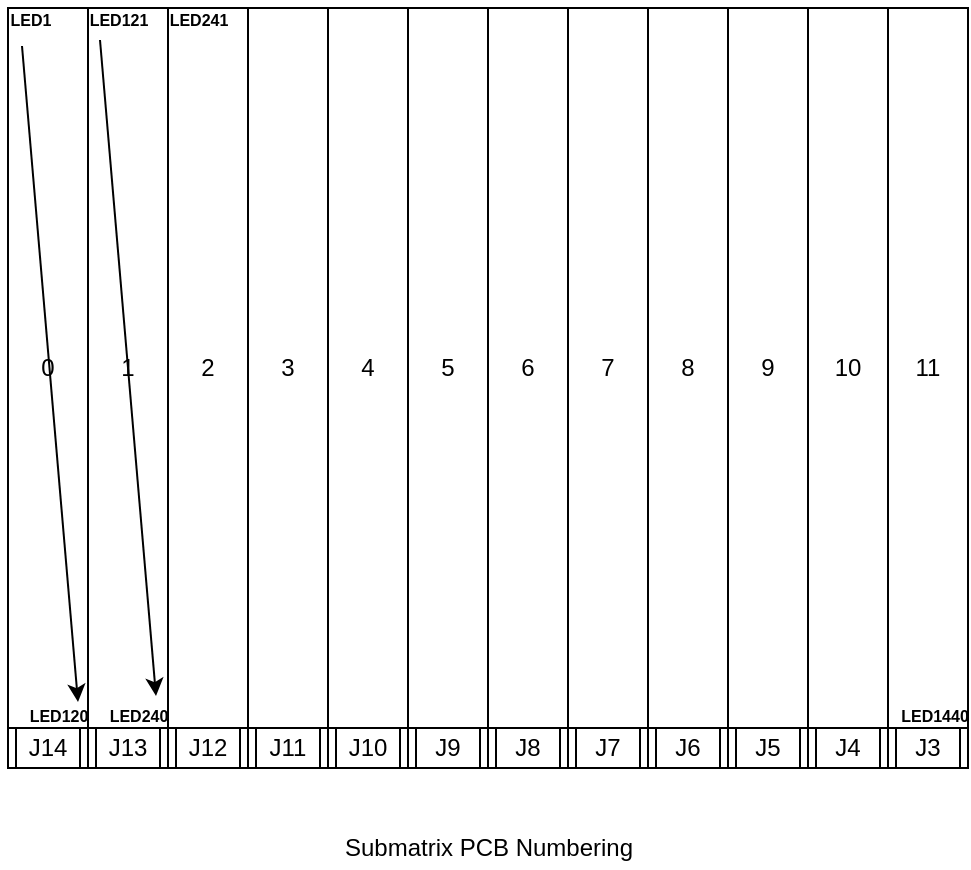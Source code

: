 <mxfile version="16.5.1" type="device" pages="3"><diagram id="vRNWRCCzem69gLxrjexw" name="Submatrix PCB numbering on Matrix"><mxGraphModel dx="630" dy="494" grid="1" gridSize="10" guides="1" tooltips="1" connect="1" arrows="1" fold="1" page="1" pageScale="1" pageWidth="850" pageHeight="1100" math="0" shadow="0"><root><mxCell id="0"/><mxCell id="1" parent="0"/><mxCell id="jeUgg8cYvr-olW6OJVfU-1" value="1" style="rounded=0;whiteSpace=wrap;html=1;" parent="1" vertex="1"><mxGeometry x="160" y="80" width="40" height="360" as="geometry"/></mxCell><mxCell id="jeUgg8cYvr-olW6OJVfU-2" value="2" style="rounded=0;whiteSpace=wrap;html=1;" parent="1" vertex="1"><mxGeometry x="200" y="80" width="40" height="360" as="geometry"/></mxCell><mxCell id="jeUgg8cYvr-olW6OJVfU-3" value="3" style="rounded=0;whiteSpace=wrap;html=1;" parent="1" vertex="1"><mxGeometry x="240" y="80" width="40" height="360" as="geometry"/></mxCell><mxCell id="jeUgg8cYvr-olW6OJVfU-4" value="4" style="rounded=0;whiteSpace=wrap;html=1;" parent="1" vertex="1"><mxGeometry x="280" y="80" width="40" height="360" as="geometry"/></mxCell><mxCell id="jeUgg8cYvr-olW6OJVfU-5" value="5" style="rounded=0;whiteSpace=wrap;html=1;" parent="1" vertex="1"><mxGeometry x="320" y="80" width="40" height="360" as="geometry"/></mxCell><mxCell id="jeUgg8cYvr-olW6OJVfU-6" value="6" style="rounded=0;whiteSpace=wrap;html=1;" parent="1" vertex="1"><mxGeometry x="360" y="80" width="40" height="360" as="geometry"/></mxCell><mxCell id="jeUgg8cYvr-olW6OJVfU-7" value="7" style="rounded=0;whiteSpace=wrap;html=1;" parent="1" vertex="1"><mxGeometry x="400" y="80" width="40" height="360" as="geometry"/></mxCell><mxCell id="jeUgg8cYvr-olW6OJVfU-8" value="8" style="rounded=0;whiteSpace=wrap;html=1;" parent="1" vertex="1"><mxGeometry x="440" y="80" width="40" height="360" as="geometry"/></mxCell><mxCell id="jeUgg8cYvr-olW6OJVfU-9" value="9" style="rounded=0;whiteSpace=wrap;html=1;" parent="1" vertex="1"><mxGeometry x="480" y="80" width="40" height="360" as="geometry"/></mxCell><mxCell id="jeUgg8cYvr-olW6OJVfU-10" value="10" style="rounded=0;whiteSpace=wrap;html=1;" parent="1" vertex="1"><mxGeometry x="520" y="80" width="40" height="360" as="geometry"/></mxCell><mxCell id="jeUgg8cYvr-olW6OJVfU-11" value="11" style="rounded=0;whiteSpace=wrap;html=1;" parent="1" vertex="1"><mxGeometry x="560" y="80" width="40" height="360" as="geometry"/></mxCell><mxCell id="jeUgg8cYvr-olW6OJVfU-12" value="0" style="rounded=0;whiteSpace=wrap;html=1;" parent="1" vertex="1"><mxGeometry x="120" y="80" width="40" height="360" as="geometry"/></mxCell><mxCell id="jeUgg8cYvr-olW6OJVfU-14" value="Submatrix PCB Numbering" style="text;html=1;align=center;verticalAlign=middle;resizable=0;points=[];autosize=1;strokeColor=none;fillColor=none;" parent="1" vertex="1"><mxGeometry x="280" y="490" width="160" height="20" as="geometry"/></mxCell><mxCell id="LJ5Ww_PuAnbeV4GBslWP-2" value="J13" style="shape=process;whiteSpace=wrap;html=1;backgroundOutline=1;" parent="1" vertex="1"><mxGeometry x="160" y="440" width="40" height="20" as="geometry"/></mxCell><mxCell id="LJ5Ww_PuAnbeV4GBslWP-3" value="J12" style="shape=process;whiteSpace=wrap;html=1;backgroundOutline=1;" parent="1" vertex="1"><mxGeometry x="200" y="440" width="40" height="20" as="geometry"/></mxCell><mxCell id="LJ5Ww_PuAnbeV4GBslWP-4" value="J11" style="shape=process;whiteSpace=wrap;html=1;backgroundOutline=1;" parent="1" vertex="1"><mxGeometry x="240" y="440" width="40" height="20" as="geometry"/></mxCell><mxCell id="LJ5Ww_PuAnbeV4GBslWP-5" value="J10" style="shape=process;whiteSpace=wrap;html=1;backgroundOutline=1;" parent="1" vertex="1"><mxGeometry x="280" y="440" width="40" height="20" as="geometry"/></mxCell><mxCell id="qzu6rvGC_di3e8jqAEwZ-1" value="J9" style="shape=process;whiteSpace=wrap;html=1;backgroundOutline=1;" parent="1" vertex="1"><mxGeometry x="320" y="440" width="40" height="20" as="geometry"/></mxCell><mxCell id="qzu6rvGC_di3e8jqAEwZ-2" value="J8" style="shape=process;whiteSpace=wrap;html=1;backgroundOutline=1;" parent="1" vertex="1"><mxGeometry x="360" y="440" width="40" height="20" as="geometry"/></mxCell><mxCell id="qzu6rvGC_di3e8jqAEwZ-3" value="J7" style="shape=process;whiteSpace=wrap;html=1;backgroundOutline=1;" parent="1" vertex="1"><mxGeometry x="400" y="440" width="40" height="20" as="geometry"/></mxCell><mxCell id="qzu6rvGC_di3e8jqAEwZ-4" value="J6" style="shape=process;whiteSpace=wrap;html=1;backgroundOutline=1;" parent="1" vertex="1"><mxGeometry x="440" y="440" width="40" height="20" as="geometry"/></mxCell><mxCell id="qzu6rvGC_di3e8jqAEwZ-5" value="J5" style="shape=process;whiteSpace=wrap;html=1;backgroundOutline=1;" parent="1" vertex="1"><mxGeometry x="480" y="440" width="40" height="20" as="geometry"/></mxCell><mxCell id="qzu6rvGC_di3e8jqAEwZ-6" value="J4" style="shape=process;whiteSpace=wrap;html=1;backgroundOutline=1;" parent="1" vertex="1"><mxGeometry x="520" y="440" width="40" height="20" as="geometry"/></mxCell><mxCell id="qzu6rvGC_di3e8jqAEwZ-7" value="J3" style="shape=process;whiteSpace=wrap;html=1;backgroundOutline=1;" parent="1" vertex="1"><mxGeometry x="560" y="440" width="40" height="20" as="geometry"/></mxCell><mxCell id="qzu6rvGC_di3e8jqAEwZ-8" value="J14" style="shape=process;whiteSpace=wrap;html=1;backgroundOutline=1;" parent="1" vertex="1"><mxGeometry x="120" y="440" width="40" height="20" as="geometry"/></mxCell><mxCell id="EGOUZiGHrB6xR7-S8ePQ-1" value="&lt;font style=&quot;font-size: 8px;&quot;&gt;LED1&lt;/font&gt;" style="text;strokeColor=none;fillColor=none;html=1;fontSize=8;fontStyle=1;verticalAlign=middle;align=center;" parent="1" vertex="1"><mxGeometry x="116" y="76" width="30" height="20" as="geometry"/></mxCell><mxCell id="EGOUZiGHrB6xR7-S8ePQ-2" value="&lt;font style=&quot;font-size: 8px;&quot;&gt;LED1440&lt;/font&gt;" style="text;strokeColor=none;fillColor=none;html=1;fontSize=8;fontStyle=1;verticalAlign=middle;align=center;" parent="1" vertex="1"><mxGeometry x="568" y="424" width="30" height="20" as="geometry"/></mxCell><mxCell id="ABVZSbkZEzJWiVY4Zpv1-1" value="&lt;font style=&quot;font-size: 8px&quot;&gt;LED121&lt;/font&gt;" style="text;strokeColor=none;fillColor=none;html=1;fontSize=8;fontStyle=1;verticalAlign=middle;align=center;" vertex="1" parent="1"><mxGeometry x="160" y="76" width="30" height="20" as="geometry"/></mxCell><mxCell id="ABVZSbkZEzJWiVY4Zpv1-2" value="&lt;font style=&quot;font-size: 8px&quot;&gt;LED241&lt;/font&gt;" style="text;strokeColor=none;fillColor=none;html=1;fontSize=8;fontStyle=1;verticalAlign=middle;align=center;" vertex="1" parent="1"><mxGeometry x="200" y="76" width="30" height="20" as="geometry"/></mxCell><mxCell id="ABVZSbkZEzJWiVY4Zpv1-3" value="&lt;font style=&quot;font-size: 8px&quot;&gt;LED120&lt;br&gt;&lt;/font&gt;" style="text;strokeColor=none;fillColor=none;html=1;fontSize=8;fontStyle=1;verticalAlign=middle;align=center;" vertex="1" parent="1"><mxGeometry x="130" y="424" width="30" height="20" as="geometry"/></mxCell><mxCell id="ABVZSbkZEzJWiVY4Zpv1-4" value="&lt;font style=&quot;font-size: 8px&quot;&gt;LED240&lt;/font&gt;" style="text;strokeColor=none;fillColor=none;html=1;fontSize=8;fontStyle=1;verticalAlign=middle;align=center;" vertex="1" parent="1"><mxGeometry x="170" y="424" width="30" height="20" as="geometry"/></mxCell><mxCell id="ABVZSbkZEzJWiVY4Zpv1-5" value="" style="endArrow=classic;html=1;rounded=0;" edge="1" parent="1"><mxGeometry width="50" height="50" relative="1" as="geometry"><mxPoint x="127" y="99" as="sourcePoint"/><mxPoint x="155" y="427" as="targetPoint"/></mxGeometry></mxCell><mxCell id="ABVZSbkZEzJWiVY4Zpv1-6" value="" style="endArrow=classic;html=1;rounded=0;" edge="1" parent="1"><mxGeometry width="50" height="50" relative="1" as="geometry"><mxPoint x="166" y="96" as="sourcePoint"/><mxPoint x="194" y="424" as="targetPoint"/></mxGeometry></mxCell></root></mxGraphModel></diagram><diagram id="C4Rr-DSbVKrUJ9FQIQWt" name="LEDs on Submatrix"><mxGraphModel dx="2204" dy="1730" grid="1" gridSize="10" guides="1" tooltips="1" connect="1" arrows="1" fold="1" page="1" pageScale="1" pageWidth="850" pageHeight="1100" math="0" shadow="0"><root><mxCell id="ahN9rMLmBI-Hc_KJqvef-0"/><mxCell id="ahN9rMLmBI-Hc_KJqvef-1" parent="ahN9rMLmBI-Hc_KJqvef-0"/><mxCell id="o31-DwtLwZeJTeR2pT3H-1" value="LED1" style="shape=process;whiteSpace=wrap;html=1;backgroundOutline=1;" parent="ahN9rMLmBI-Hc_KJqvef-1" vertex="1"><mxGeometry x="200" y="40" width="80" height="80" as="geometry"/></mxCell><mxCell id="o31-DwtLwZeJTeR2pT3H-2" value="" style="shape=process;whiteSpace=wrap;html=1;backgroundOutline=1;" parent="ahN9rMLmBI-Hc_KJqvef-1" vertex="1"><mxGeometry x="360" y="40" width="80" height="80" as="geometry"/></mxCell><mxCell id="o31-DwtLwZeJTeR2pT3H-3" value="" style="shape=process;whiteSpace=wrap;html=1;backgroundOutline=1;" parent="ahN9rMLmBI-Hc_KJqvef-1" vertex="1"><mxGeometry x="520" y="40" width="80" height="80" as="geometry"/></mxCell><mxCell id="o31-DwtLwZeJTeR2pT3H-4" value="LED4" style="shape=process;whiteSpace=wrap;html=1;backgroundOutline=1;" parent="ahN9rMLmBI-Hc_KJqvef-1" vertex="1"><mxGeometry x="680" y="40" width="80" height="80" as="geometry"/></mxCell><mxCell id="SWGRWUzFR-VArfy62Fs9-0" value="LED5" style="shape=process;whiteSpace=wrap;html=1;backgroundOutline=1;" parent="ahN9rMLmBI-Hc_KJqvef-1" vertex="1"><mxGeometry x="200" y="200" width="80" height="80" as="geometry"/></mxCell><mxCell id="SWGRWUzFR-VArfy62Fs9-1" value="" style="shape=process;whiteSpace=wrap;html=1;backgroundOutline=1;" parent="ahN9rMLmBI-Hc_KJqvef-1" vertex="1"><mxGeometry x="360" y="200" width="80" height="80" as="geometry"/></mxCell><mxCell id="SWGRWUzFR-VArfy62Fs9-2" value="" style="shape=process;whiteSpace=wrap;html=1;backgroundOutline=1;" parent="ahN9rMLmBI-Hc_KJqvef-1" vertex="1"><mxGeometry x="520" y="200" width="80" height="80" as="geometry"/></mxCell><mxCell id="SWGRWUzFR-VArfy62Fs9-3" value="" style="shape=process;whiteSpace=wrap;html=1;backgroundOutline=1;" parent="ahN9rMLmBI-Hc_KJqvef-1" vertex="1"><mxGeometry x="680" y="200" width="80" height="80" as="geometry"/></mxCell><mxCell id="SWGRWUzFR-VArfy62Fs9-4" value="LED9" style="shape=process;whiteSpace=wrap;html=1;backgroundOutline=1;" parent="ahN9rMLmBI-Hc_KJqvef-1" vertex="1"><mxGeometry x="200" y="360" width="80" height="80" as="geometry"/></mxCell><mxCell id="SWGRWUzFR-VArfy62Fs9-5" value="" style="shape=process;whiteSpace=wrap;html=1;backgroundOutline=1;" parent="ahN9rMLmBI-Hc_KJqvef-1" vertex="1"><mxGeometry x="360" y="360" width="80" height="80" as="geometry"/></mxCell><mxCell id="SWGRWUzFR-VArfy62Fs9-6" value="" style="shape=process;whiteSpace=wrap;html=1;backgroundOutline=1;" parent="ahN9rMLmBI-Hc_KJqvef-1" vertex="1"><mxGeometry x="520" y="360" width="80" height="80" as="geometry"/></mxCell><mxCell id="SWGRWUzFR-VArfy62Fs9-7" value="" style="shape=process;whiteSpace=wrap;html=1;backgroundOutline=1;" parent="ahN9rMLmBI-Hc_KJqvef-1" vertex="1"><mxGeometry x="680" y="360" width="80" height="80" as="geometry"/></mxCell><mxCell id="SWGRWUzFR-VArfy62Fs9-8" value="&lt;span&gt;LED13&lt;/span&gt;" style="shape=process;whiteSpace=wrap;html=1;backgroundOutline=1;" parent="ahN9rMLmBI-Hc_KJqvef-1" vertex="1"><mxGeometry x="200" y="520" width="80" height="80" as="geometry"/></mxCell><mxCell id="SWGRWUzFR-VArfy62Fs9-9" value="" style="shape=process;whiteSpace=wrap;html=1;backgroundOutline=1;" parent="ahN9rMLmBI-Hc_KJqvef-1" vertex="1"><mxGeometry x="360" y="520" width="80" height="80" as="geometry"/></mxCell><mxCell id="SWGRWUzFR-VArfy62Fs9-10" value="" style="shape=process;whiteSpace=wrap;html=1;backgroundOutline=1;" parent="ahN9rMLmBI-Hc_KJqvef-1" vertex="1"><mxGeometry x="520" y="520" width="80" height="80" as="geometry"/></mxCell><mxCell id="SWGRWUzFR-VArfy62Fs9-11" value="" style="shape=process;whiteSpace=wrap;html=1;backgroundOutline=1;" parent="ahN9rMLmBI-Hc_KJqvef-1" vertex="1"><mxGeometry x="680" y="520" width="80" height="80" as="geometry"/></mxCell><mxCell id="SWGRWUzFR-VArfy62Fs9-12" value="&lt;span&gt;LED17&lt;/span&gt;" style="shape=process;whiteSpace=wrap;html=1;backgroundOutline=1;" parent="ahN9rMLmBI-Hc_KJqvef-1" vertex="1"><mxGeometry x="200" y="680" width="80" height="80" as="geometry"/></mxCell><mxCell id="SWGRWUzFR-VArfy62Fs9-13" value="" style="shape=process;whiteSpace=wrap;html=1;backgroundOutline=1;" parent="ahN9rMLmBI-Hc_KJqvef-1" vertex="1"><mxGeometry x="360" y="680" width="80" height="80" as="geometry"/></mxCell><mxCell id="SWGRWUzFR-VArfy62Fs9-14" value="" style="shape=process;whiteSpace=wrap;html=1;backgroundOutline=1;" parent="ahN9rMLmBI-Hc_KJqvef-1" vertex="1"><mxGeometry x="520" y="680" width="80" height="80" as="geometry"/></mxCell><mxCell id="SWGRWUzFR-VArfy62Fs9-15" value="" style="shape=process;whiteSpace=wrap;html=1;backgroundOutline=1;" parent="ahN9rMLmBI-Hc_KJqvef-1" vertex="1"><mxGeometry x="680" y="680" width="80" height="80" as="geometry"/></mxCell><mxCell id="SWGRWUzFR-VArfy62Fs9-16" value="&lt;span&gt;LED21&lt;/span&gt;" style="shape=process;whiteSpace=wrap;html=1;backgroundOutline=1;" parent="ahN9rMLmBI-Hc_KJqvef-1" vertex="1"><mxGeometry x="200" y="840" width="80" height="80" as="geometry"/></mxCell><mxCell id="SWGRWUzFR-VArfy62Fs9-17" value="" style="shape=process;whiteSpace=wrap;html=1;backgroundOutline=1;" parent="ahN9rMLmBI-Hc_KJqvef-1" vertex="1"><mxGeometry x="360" y="840" width="80" height="80" as="geometry"/></mxCell><mxCell id="SWGRWUzFR-VArfy62Fs9-18" value="" style="shape=process;whiteSpace=wrap;html=1;backgroundOutline=1;" parent="ahN9rMLmBI-Hc_KJqvef-1" vertex="1"><mxGeometry x="520" y="840" width="80" height="80" as="geometry"/></mxCell><mxCell id="SWGRWUzFR-VArfy62Fs9-19" value="" style="shape=process;whiteSpace=wrap;html=1;backgroundOutline=1;" parent="ahN9rMLmBI-Hc_KJqvef-1" vertex="1"><mxGeometry x="680" y="840" width="80" height="80" as="geometry"/></mxCell><mxCell id="SWGRWUzFR-VArfy62Fs9-20" value="&lt;span&gt;LED25&lt;/span&gt;" style="shape=process;whiteSpace=wrap;html=1;backgroundOutline=1;" parent="ahN9rMLmBI-Hc_KJqvef-1" vertex="1"><mxGeometry x="200" y="1000" width="80" height="80" as="geometry"/></mxCell><mxCell id="SWGRWUzFR-VArfy62Fs9-21" value="" style="shape=process;whiteSpace=wrap;html=1;backgroundOutline=1;" parent="ahN9rMLmBI-Hc_KJqvef-1" vertex="1"><mxGeometry x="360" y="1000" width="80" height="80" as="geometry"/></mxCell><mxCell id="SWGRWUzFR-VArfy62Fs9-22" value="" style="shape=process;whiteSpace=wrap;html=1;backgroundOutline=1;" parent="ahN9rMLmBI-Hc_KJqvef-1" vertex="1"><mxGeometry x="520" y="1000" width="80" height="80" as="geometry"/></mxCell><mxCell id="SWGRWUzFR-VArfy62Fs9-23" value="" style="shape=process;whiteSpace=wrap;html=1;backgroundOutline=1;" parent="ahN9rMLmBI-Hc_KJqvef-1" vertex="1"><mxGeometry x="680" y="1000" width="80" height="80" as="geometry"/></mxCell><mxCell id="SWGRWUzFR-VArfy62Fs9-24" value="&lt;span&gt;LED29&lt;/span&gt;" style="shape=process;whiteSpace=wrap;html=1;backgroundOutline=1;" parent="ahN9rMLmBI-Hc_KJqvef-1" vertex="1"><mxGeometry x="200" y="1160" width="80" height="80" as="geometry"/></mxCell><mxCell id="SWGRWUzFR-VArfy62Fs9-25" value="" style="shape=process;whiteSpace=wrap;html=1;backgroundOutline=1;" parent="ahN9rMLmBI-Hc_KJqvef-1" vertex="1"><mxGeometry x="360" y="1160" width="80" height="80" as="geometry"/></mxCell><mxCell id="SWGRWUzFR-VArfy62Fs9-26" value="" style="shape=process;whiteSpace=wrap;html=1;backgroundOutline=1;" parent="ahN9rMLmBI-Hc_KJqvef-1" vertex="1"><mxGeometry x="520" y="1160" width="80" height="80" as="geometry"/></mxCell><mxCell id="SWGRWUzFR-VArfy62Fs9-27" value="" style="shape=process;whiteSpace=wrap;html=1;backgroundOutline=1;" parent="ahN9rMLmBI-Hc_KJqvef-1" vertex="1"><mxGeometry x="680" y="1160" width="80" height="80" as="geometry"/></mxCell><mxCell id="SWGRWUzFR-VArfy62Fs9-28" value="&lt;span&gt;LED33&lt;/span&gt;" style="shape=process;whiteSpace=wrap;html=1;backgroundOutline=1;" parent="ahN9rMLmBI-Hc_KJqvef-1" vertex="1"><mxGeometry x="200" y="1320" width="80" height="80" as="geometry"/></mxCell><mxCell id="SWGRWUzFR-VArfy62Fs9-29" value="" style="shape=process;whiteSpace=wrap;html=1;backgroundOutline=1;" parent="ahN9rMLmBI-Hc_KJqvef-1" vertex="1"><mxGeometry x="360" y="1320" width="80" height="80" as="geometry"/></mxCell><mxCell id="SWGRWUzFR-VArfy62Fs9-30" value="" style="shape=process;whiteSpace=wrap;html=1;backgroundOutline=1;" parent="ahN9rMLmBI-Hc_KJqvef-1" vertex="1"><mxGeometry x="520" y="1320" width="80" height="80" as="geometry"/></mxCell><mxCell id="SWGRWUzFR-VArfy62Fs9-31" value="" style="shape=process;whiteSpace=wrap;html=1;backgroundOutline=1;" parent="ahN9rMLmBI-Hc_KJqvef-1" vertex="1"><mxGeometry x="680" y="1320" width="80" height="80" as="geometry"/></mxCell><mxCell id="SWGRWUzFR-VArfy62Fs9-32" value="&lt;span&gt;LED37&lt;/span&gt;" style="shape=process;whiteSpace=wrap;html=1;backgroundOutline=1;" parent="ahN9rMLmBI-Hc_KJqvef-1" vertex="1"><mxGeometry x="200" y="1480" width="80" height="80" as="geometry"/></mxCell><mxCell id="SWGRWUzFR-VArfy62Fs9-33" value="" style="shape=process;whiteSpace=wrap;html=1;backgroundOutline=1;" parent="ahN9rMLmBI-Hc_KJqvef-1" vertex="1"><mxGeometry x="360" y="1480" width="80" height="80" as="geometry"/></mxCell><mxCell id="SWGRWUzFR-VArfy62Fs9-34" value="" style="shape=process;whiteSpace=wrap;html=1;backgroundOutline=1;" parent="ahN9rMLmBI-Hc_KJqvef-1" vertex="1"><mxGeometry x="520" y="1480" width="80" height="80" as="geometry"/></mxCell><mxCell id="SWGRWUzFR-VArfy62Fs9-35" value="" style="shape=process;whiteSpace=wrap;html=1;backgroundOutline=1;" parent="ahN9rMLmBI-Hc_KJqvef-1" vertex="1"><mxGeometry x="680" y="1480" width="80" height="80" as="geometry"/></mxCell><mxCell id="SWGRWUzFR-VArfy62Fs9-36" value="&lt;span&gt;LED41&lt;/span&gt;" style="shape=process;whiteSpace=wrap;html=1;backgroundOutline=1;" parent="ahN9rMLmBI-Hc_KJqvef-1" vertex="1"><mxGeometry x="200" y="1640" width="80" height="80" as="geometry"/></mxCell><mxCell id="SWGRWUzFR-VArfy62Fs9-37" value="" style="shape=process;whiteSpace=wrap;html=1;backgroundOutline=1;" parent="ahN9rMLmBI-Hc_KJqvef-1" vertex="1"><mxGeometry x="360" y="1640" width="80" height="80" as="geometry"/></mxCell><mxCell id="SWGRWUzFR-VArfy62Fs9-38" value="" style="shape=process;whiteSpace=wrap;html=1;backgroundOutline=1;" parent="ahN9rMLmBI-Hc_KJqvef-1" vertex="1"><mxGeometry x="520" y="1640" width="80" height="80" as="geometry"/></mxCell><mxCell id="SWGRWUzFR-VArfy62Fs9-39" value="" style="shape=process;whiteSpace=wrap;html=1;backgroundOutline=1;" parent="ahN9rMLmBI-Hc_KJqvef-1" vertex="1"><mxGeometry x="680" y="1640" width="80" height="80" as="geometry"/></mxCell><mxCell id="SWGRWUzFR-VArfy62Fs9-40" value="&lt;span&gt;LED45&lt;/span&gt;" style="shape=process;whiteSpace=wrap;html=1;backgroundOutline=1;" parent="ahN9rMLmBI-Hc_KJqvef-1" vertex="1"><mxGeometry x="200" y="1800" width="80" height="80" as="geometry"/></mxCell><mxCell id="SWGRWUzFR-VArfy62Fs9-41" value="" style="shape=process;whiteSpace=wrap;html=1;backgroundOutline=1;" parent="ahN9rMLmBI-Hc_KJqvef-1" vertex="1"><mxGeometry x="360" y="1800" width="80" height="80" as="geometry"/></mxCell><mxCell id="SWGRWUzFR-VArfy62Fs9-42" value="" style="shape=process;whiteSpace=wrap;html=1;backgroundOutline=1;" parent="ahN9rMLmBI-Hc_KJqvef-1" vertex="1"><mxGeometry x="520" y="1800" width="80" height="80" as="geometry"/></mxCell><mxCell id="SWGRWUzFR-VArfy62Fs9-43" value="" style="shape=process;whiteSpace=wrap;html=1;backgroundOutline=1;" parent="ahN9rMLmBI-Hc_KJqvef-1" vertex="1"><mxGeometry x="680" y="1800" width="80" height="80" as="geometry"/></mxCell><mxCell id="SWGRWUzFR-VArfy62Fs9-44" value="&lt;span&gt;LED49&lt;/span&gt;" style="shape=process;whiteSpace=wrap;html=1;backgroundOutline=1;" parent="ahN9rMLmBI-Hc_KJqvef-1" vertex="1"><mxGeometry x="200" y="1960" width="80" height="80" as="geometry"/></mxCell><mxCell id="SWGRWUzFR-VArfy62Fs9-45" value="" style="shape=process;whiteSpace=wrap;html=1;backgroundOutline=1;" parent="ahN9rMLmBI-Hc_KJqvef-1" vertex="1"><mxGeometry x="360" y="1960" width="80" height="80" as="geometry"/></mxCell><mxCell id="SWGRWUzFR-VArfy62Fs9-46" value="" style="shape=process;whiteSpace=wrap;html=1;backgroundOutline=1;" parent="ahN9rMLmBI-Hc_KJqvef-1" vertex="1"><mxGeometry x="520" y="1960" width="80" height="80" as="geometry"/></mxCell><mxCell id="SWGRWUzFR-VArfy62Fs9-47" value="" style="shape=process;whiteSpace=wrap;html=1;backgroundOutline=1;" parent="ahN9rMLmBI-Hc_KJqvef-1" vertex="1"><mxGeometry x="680" y="1960" width="80" height="80" as="geometry"/></mxCell><mxCell id="SWGRWUzFR-VArfy62Fs9-48" value="&lt;span&gt;LED53&lt;/span&gt;" style="shape=process;whiteSpace=wrap;html=1;backgroundOutline=1;" parent="ahN9rMLmBI-Hc_KJqvef-1" vertex="1"><mxGeometry x="200" y="2120" width="80" height="80" as="geometry"/></mxCell><mxCell id="SWGRWUzFR-VArfy62Fs9-49" value="" style="shape=process;whiteSpace=wrap;html=1;backgroundOutline=1;" parent="ahN9rMLmBI-Hc_KJqvef-1" vertex="1"><mxGeometry x="360" y="2120" width="80" height="80" as="geometry"/></mxCell><mxCell id="SWGRWUzFR-VArfy62Fs9-50" value="" style="shape=process;whiteSpace=wrap;html=1;backgroundOutline=1;" parent="ahN9rMLmBI-Hc_KJqvef-1" vertex="1"><mxGeometry x="520" y="2120" width="80" height="80" as="geometry"/></mxCell><mxCell id="SWGRWUzFR-VArfy62Fs9-51" value="" style="shape=process;whiteSpace=wrap;html=1;backgroundOutline=1;" parent="ahN9rMLmBI-Hc_KJqvef-1" vertex="1"><mxGeometry x="680" y="2120" width="80" height="80" as="geometry"/></mxCell><mxCell id="SWGRWUzFR-VArfy62Fs9-52" value="&lt;span&gt;LED57&lt;/span&gt;" style="shape=process;whiteSpace=wrap;html=1;backgroundOutline=1;" parent="ahN9rMLmBI-Hc_KJqvef-1" vertex="1"><mxGeometry x="200" y="2280" width="80" height="80" as="geometry"/></mxCell><mxCell id="SWGRWUzFR-VArfy62Fs9-53" value="" style="shape=process;whiteSpace=wrap;html=1;backgroundOutline=1;" parent="ahN9rMLmBI-Hc_KJqvef-1" vertex="1"><mxGeometry x="360" y="2280" width="80" height="80" as="geometry"/></mxCell><mxCell id="SWGRWUzFR-VArfy62Fs9-54" value="" style="shape=process;whiteSpace=wrap;html=1;backgroundOutline=1;" parent="ahN9rMLmBI-Hc_KJqvef-1" vertex="1"><mxGeometry x="520" y="2280" width="80" height="80" as="geometry"/></mxCell><mxCell id="SWGRWUzFR-VArfy62Fs9-55" value="" style="shape=process;whiteSpace=wrap;html=1;backgroundOutline=1;" parent="ahN9rMLmBI-Hc_KJqvef-1" vertex="1"><mxGeometry x="680" y="2280" width="80" height="80" as="geometry"/></mxCell><mxCell id="SWGRWUzFR-VArfy62Fs9-56" value="&lt;span&gt;LED61&lt;/span&gt;" style="shape=process;whiteSpace=wrap;html=1;backgroundOutline=1;" parent="ahN9rMLmBI-Hc_KJqvef-1" vertex="1"><mxGeometry x="200" y="2440" width="80" height="80" as="geometry"/></mxCell><mxCell id="SWGRWUzFR-VArfy62Fs9-57" value="" style="shape=process;whiteSpace=wrap;html=1;backgroundOutline=1;" parent="ahN9rMLmBI-Hc_KJqvef-1" vertex="1"><mxGeometry x="360" y="2440" width="80" height="80" as="geometry"/></mxCell><mxCell id="SWGRWUzFR-VArfy62Fs9-58" value="" style="shape=process;whiteSpace=wrap;html=1;backgroundOutline=1;" parent="ahN9rMLmBI-Hc_KJqvef-1" vertex="1"><mxGeometry x="520" y="2440" width="80" height="80" as="geometry"/></mxCell><mxCell id="SWGRWUzFR-VArfy62Fs9-59" value="" style="shape=process;whiteSpace=wrap;html=1;backgroundOutline=1;" parent="ahN9rMLmBI-Hc_KJqvef-1" vertex="1"><mxGeometry x="680" y="2440" width="80" height="80" as="geometry"/></mxCell><mxCell id="SWGRWUzFR-VArfy62Fs9-60" value="&lt;span&gt;LED65&lt;/span&gt;" style="shape=process;whiteSpace=wrap;html=1;backgroundOutline=1;" parent="ahN9rMLmBI-Hc_KJqvef-1" vertex="1"><mxGeometry x="200" y="2600" width="80" height="80" as="geometry"/></mxCell><mxCell id="SWGRWUzFR-VArfy62Fs9-61" value="" style="shape=process;whiteSpace=wrap;html=1;backgroundOutline=1;" parent="ahN9rMLmBI-Hc_KJqvef-1" vertex="1"><mxGeometry x="360" y="2600" width="80" height="80" as="geometry"/></mxCell><mxCell id="SWGRWUzFR-VArfy62Fs9-62" value="" style="shape=process;whiteSpace=wrap;html=1;backgroundOutline=1;" parent="ahN9rMLmBI-Hc_KJqvef-1" vertex="1"><mxGeometry x="520" y="2600" width="80" height="80" as="geometry"/></mxCell><mxCell id="SWGRWUzFR-VArfy62Fs9-63" value="" style="shape=process;whiteSpace=wrap;html=1;backgroundOutline=1;" parent="ahN9rMLmBI-Hc_KJqvef-1" vertex="1"><mxGeometry x="680" y="2600" width="80" height="80" as="geometry"/></mxCell><mxCell id="SWGRWUzFR-VArfy62Fs9-64" value="&lt;span&gt;LED69&lt;/span&gt;" style="shape=process;whiteSpace=wrap;html=1;backgroundOutline=1;" parent="ahN9rMLmBI-Hc_KJqvef-1" vertex="1"><mxGeometry x="200" y="2760" width="80" height="80" as="geometry"/></mxCell><mxCell id="SWGRWUzFR-VArfy62Fs9-65" value="" style="shape=process;whiteSpace=wrap;html=1;backgroundOutline=1;" parent="ahN9rMLmBI-Hc_KJqvef-1" vertex="1"><mxGeometry x="360" y="2760" width="80" height="80" as="geometry"/></mxCell><mxCell id="SWGRWUzFR-VArfy62Fs9-66" value="" style="shape=process;whiteSpace=wrap;html=1;backgroundOutline=1;" parent="ahN9rMLmBI-Hc_KJqvef-1" vertex="1"><mxGeometry x="520" y="2760" width="80" height="80" as="geometry"/></mxCell><mxCell id="SWGRWUzFR-VArfy62Fs9-67" value="" style="shape=process;whiteSpace=wrap;html=1;backgroundOutline=1;" parent="ahN9rMLmBI-Hc_KJqvef-1" vertex="1"><mxGeometry x="680" y="2760" width="80" height="80" as="geometry"/></mxCell><mxCell id="SWGRWUzFR-VArfy62Fs9-68" value="&lt;span&gt;LED73&lt;/span&gt;" style="shape=process;whiteSpace=wrap;html=1;backgroundOutline=1;" parent="ahN9rMLmBI-Hc_KJqvef-1" vertex="1"><mxGeometry x="200" y="2920" width="80" height="80" as="geometry"/></mxCell><mxCell id="SWGRWUzFR-VArfy62Fs9-69" value="" style="shape=process;whiteSpace=wrap;html=1;backgroundOutline=1;" parent="ahN9rMLmBI-Hc_KJqvef-1" vertex="1"><mxGeometry x="360" y="2920" width="80" height="80" as="geometry"/></mxCell><mxCell id="SWGRWUzFR-VArfy62Fs9-70" value="" style="shape=process;whiteSpace=wrap;html=1;backgroundOutline=1;" parent="ahN9rMLmBI-Hc_KJqvef-1" vertex="1"><mxGeometry x="520" y="2920" width="80" height="80" as="geometry"/></mxCell><mxCell id="SWGRWUzFR-VArfy62Fs9-71" value="" style="shape=process;whiteSpace=wrap;html=1;backgroundOutline=1;" parent="ahN9rMLmBI-Hc_KJqvef-1" vertex="1"><mxGeometry x="680" y="2920" width="80" height="80" as="geometry"/></mxCell><mxCell id="SWGRWUzFR-VArfy62Fs9-72" value="&lt;span&gt;LED77&lt;/span&gt;" style="shape=process;whiteSpace=wrap;html=1;backgroundOutline=1;" parent="ahN9rMLmBI-Hc_KJqvef-1" vertex="1"><mxGeometry x="200" y="3080" width="80" height="80" as="geometry"/></mxCell><mxCell id="SWGRWUzFR-VArfy62Fs9-73" value="" style="shape=process;whiteSpace=wrap;html=1;backgroundOutline=1;" parent="ahN9rMLmBI-Hc_KJqvef-1" vertex="1"><mxGeometry x="360" y="3080" width="80" height="80" as="geometry"/></mxCell><mxCell id="SWGRWUzFR-VArfy62Fs9-74" value="" style="shape=process;whiteSpace=wrap;html=1;backgroundOutline=1;" parent="ahN9rMLmBI-Hc_KJqvef-1" vertex="1"><mxGeometry x="520" y="3080" width="80" height="80" as="geometry"/></mxCell><mxCell id="SWGRWUzFR-VArfy62Fs9-75" value="" style="shape=process;whiteSpace=wrap;html=1;backgroundOutline=1;" parent="ahN9rMLmBI-Hc_KJqvef-1" vertex="1"><mxGeometry x="680" y="3080" width="80" height="80" as="geometry"/></mxCell><mxCell id="SWGRWUzFR-VArfy62Fs9-76" value="&lt;span&gt;LED81&lt;/span&gt;" style="shape=process;whiteSpace=wrap;html=1;backgroundOutline=1;" parent="ahN9rMLmBI-Hc_KJqvef-1" vertex="1"><mxGeometry x="200" y="3240" width="80" height="80" as="geometry"/></mxCell><mxCell id="SWGRWUzFR-VArfy62Fs9-77" value="" style="shape=process;whiteSpace=wrap;html=1;backgroundOutline=1;" parent="ahN9rMLmBI-Hc_KJqvef-1" vertex="1"><mxGeometry x="360" y="3240" width="80" height="80" as="geometry"/></mxCell><mxCell id="SWGRWUzFR-VArfy62Fs9-78" value="" style="shape=process;whiteSpace=wrap;html=1;backgroundOutline=1;" parent="ahN9rMLmBI-Hc_KJqvef-1" vertex="1"><mxGeometry x="520" y="3240" width="80" height="80" as="geometry"/></mxCell><mxCell id="SWGRWUzFR-VArfy62Fs9-79" value="" style="shape=process;whiteSpace=wrap;html=1;backgroundOutline=1;" parent="ahN9rMLmBI-Hc_KJqvef-1" vertex="1"><mxGeometry x="680" y="3240" width="80" height="80" as="geometry"/></mxCell><mxCell id="SWGRWUzFR-VArfy62Fs9-80" value="&lt;span&gt;LED85&lt;/span&gt;" style="shape=process;whiteSpace=wrap;html=1;backgroundOutline=1;" parent="ahN9rMLmBI-Hc_KJqvef-1" vertex="1"><mxGeometry x="200" y="3400" width="80" height="80" as="geometry"/></mxCell><mxCell id="SWGRWUzFR-VArfy62Fs9-81" value="" style="shape=process;whiteSpace=wrap;html=1;backgroundOutline=1;" parent="ahN9rMLmBI-Hc_KJqvef-1" vertex="1"><mxGeometry x="360" y="3400" width="80" height="80" as="geometry"/></mxCell><mxCell id="SWGRWUzFR-VArfy62Fs9-82" value="" style="shape=process;whiteSpace=wrap;html=1;backgroundOutline=1;" parent="ahN9rMLmBI-Hc_KJqvef-1" vertex="1"><mxGeometry x="520" y="3400" width="80" height="80" as="geometry"/></mxCell><mxCell id="SWGRWUzFR-VArfy62Fs9-83" value="" style="shape=process;whiteSpace=wrap;html=1;backgroundOutline=1;" parent="ahN9rMLmBI-Hc_KJqvef-1" vertex="1"><mxGeometry x="680" y="3400" width="80" height="80" as="geometry"/></mxCell><mxCell id="SWGRWUzFR-VArfy62Fs9-84" value="&lt;span&gt;LED89&lt;/span&gt;" style="shape=process;whiteSpace=wrap;html=1;backgroundOutline=1;" parent="ahN9rMLmBI-Hc_KJqvef-1" vertex="1"><mxGeometry x="200" y="3560" width="80" height="80" as="geometry"/></mxCell><mxCell id="SWGRWUzFR-VArfy62Fs9-85" value="" style="shape=process;whiteSpace=wrap;html=1;backgroundOutline=1;" parent="ahN9rMLmBI-Hc_KJqvef-1" vertex="1"><mxGeometry x="360" y="3560" width="80" height="80" as="geometry"/></mxCell><mxCell id="SWGRWUzFR-VArfy62Fs9-86" value="" style="shape=process;whiteSpace=wrap;html=1;backgroundOutline=1;" parent="ahN9rMLmBI-Hc_KJqvef-1" vertex="1"><mxGeometry x="520" y="3560" width="80" height="80" as="geometry"/></mxCell><mxCell id="SWGRWUzFR-VArfy62Fs9-87" value="" style="shape=process;whiteSpace=wrap;html=1;backgroundOutline=1;" parent="ahN9rMLmBI-Hc_KJqvef-1" vertex="1"><mxGeometry x="680" y="3560" width="80" height="80" as="geometry"/></mxCell><mxCell id="SWGRWUzFR-VArfy62Fs9-88" value="&lt;span&gt;LED93&lt;/span&gt;" style="shape=process;whiteSpace=wrap;html=1;backgroundOutline=1;" parent="ahN9rMLmBI-Hc_KJqvef-1" vertex="1"><mxGeometry x="200" y="3720" width="80" height="80" as="geometry"/></mxCell><mxCell id="SWGRWUzFR-VArfy62Fs9-89" value="" style="shape=process;whiteSpace=wrap;html=1;backgroundOutline=1;" parent="ahN9rMLmBI-Hc_KJqvef-1" vertex="1"><mxGeometry x="360" y="3720" width="80" height="80" as="geometry"/></mxCell><mxCell id="SWGRWUzFR-VArfy62Fs9-90" value="" style="shape=process;whiteSpace=wrap;html=1;backgroundOutline=1;" parent="ahN9rMLmBI-Hc_KJqvef-1" vertex="1"><mxGeometry x="520" y="3720" width="80" height="80" as="geometry"/></mxCell><mxCell id="SWGRWUzFR-VArfy62Fs9-91" value="" style="shape=process;whiteSpace=wrap;html=1;backgroundOutline=1;" parent="ahN9rMLmBI-Hc_KJqvef-1" vertex="1"><mxGeometry x="680" y="3720" width="80" height="80" as="geometry"/></mxCell><mxCell id="SWGRWUzFR-VArfy62Fs9-92" value="&lt;span&gt;LED97&lt;/span&gt;" style="shape=process;whiteSpace=wrap;html=1;backgroundOutline=1;" parent="ahN9rMLmBI-Hc_KJqvef-1" vertex="1"><mxGeometry x="200" y="3880" width="80" height="80" as="geometry"/></mxCell><mxCell id="SWGRWUzFR-VArfy62Fs9-93" value="" style="shape=process;whiteSpace=wrap;html=1;backgroundOutline=1;" parent="ahN9rMLmBI-Hc_KJqvef-1" vertex="1"><mxGeometry x="360" y="3880" width="80" height="80" as="geometry"/></mxCell><mxCell id="SWGRWUzFR-VArfy62Fs9-94" value="" style="shape=process;whiteSpace=wrap;html=1;backgroundOutline=1;" parent="ahN9rMLmBI-Hc_KJqvef-1" vertex="1"><mxGeometry x="520" y="3880" width="80" height="80" as="geometry"/></mxCell><mxCell id="SWGRWUzFR-VArfy62Fs9-95" value="" style="shape=process;whiteSpace=wrap;html=1;backgroundOutline=1;" parent="ahN9rMLmBI-Hc_KJqvef-1" vertex="1"><mxGeometry x="680" y="3880" width="80" height="80" as="geometry"/></mxCell><mxCell id="SWGRWUzFR-VArfy62Fs9-96" value="&lt;span&gt;LED101&lt;/span&gt;" style="shape=process;whiteSpace=wrap;html=1;backgroundOutline=1;" parent="ahN9rMLmBI-Hc_KJqvef-1" vertex="1"><mxGeometry x="200" y="4040" width="80" height="80" as="geometry"/></mxCell><mxCell id="SWGRWUzFR-VArfy62Fs9-97" value="" style="shape=process;whiteSpace=wrap;html=1;backgroundOutline=1;" parent="ahN9rMLmBI-Hc_KJqvef-1" vertex="1"><mxGeometry x="360" y="4040" width="80" height="80" as="geometry"/></mxCell><mxCell id="SWGRWUzFR-VArfy62Fs9-98" value="" style="shape=process;whiteSpace=wrap;html=1;backgroundOutline=1;" parent="ahN9rMLmBI-Hc_KJqvef-1" vertex="1"><mxGeometry x="520" y="4040" width="80" height="80" as="geometry"/></mxCell><mxCell id="SWGRWUzFR-VArfy62Fs9-99" value="" style="shape=process;whiteSpace=wrap;html=1;backgroundOutline=1;" parent="ahN9rMLmBI-Hc_KJqvef-1" vertex="1"><mxGeometry x="680" y="4040" width="80" height="80" as="geometry"/></mxCell><mxCell id="SWGRWUzFR-VArfy62Fs9-100" value="&lt;span&gt;LED105&lt;/span&gt;" style="shape=process;whiteSpace=wrap;html=1;backgroundOutline=1;" parent="ahN9rMLmBI-Hc_KJqvef-1" vertex="1"><mxGeometry x="200" y="4200" width="80" height="80" as="geometry"/></mxCell><mxCell id="SWGRWUzFR-VArfy62Fs9-101" value="" style="shape=process;whiteSpace=wrap;html=1;backgroundOutline=1;" parent="ahN9rMLmBI-Hc_KJqvef-1" vertex="1"><mxGeometry x="360" y="4200" width="80" height="80" as="geometry"/></mxCell><mxCell id="SWGRWUzFR-VArfy62Fs9-102" value="" style="shape=process;whiteSpace=wrap;html=1;backgroundOutline=1;" parent="ahN9rMLmBI-Hc_KJqvef-1" vertex="1"><mxGeometry x="520" y="4200" width="80" height="80" as="geometry"/></mxCell><mxCell id="SWGRWUzFR-VArfy62Fs9-103" value="" style="shape=process;whiteSpace=wrap;html=1;backgroundOutline=1;" parent="ahN9rMLmBI-Hc_KJqvef-1" vertex="1"><mxGeometry x="680" y="4200" width="80" height="80" as="geometry"/></mxCell><mxCell id="SWGRWUzFR-VArfy62Fs9-104" value="&lt;span&gt;LED109&lt;/span&gt;" style="shape=process;whiteSpace=wrap;html=1;backgroundOutline=1;" parent="ahN9rMLmBI-Hc_KJqvef-1" vertex="1"><mxGeometry x="200" y="4360" width="80" height="80" as="geometry"/></mxCell><mxCell id="SWGRWUzFR-VArfy62Fs9-105" value="" style="shape=process;whiteSpace=wrap;html=1;backgroundOutline=1;" parent="ahN9rMLmBI-Hc_KJqvef-1" vertex="1"><mxGeometry x="360" y="4360" width="80" height="80" as="geometry"/></mxCell><mxCell id="SWGRWUzFR-VArfy62Fs9-106" value="" style="shape=process;whiteSpace=wrap;html=1;backgroundOutline=1;" parent="ahN9rMLmBI-Hc_KJqvef-1" vertex="1"><mxGeometry x="520" y="4360" width="80" height="80" as="geometry"/></mxCell><mxCell id="SWGRWUzFR-VArfy62Fs9-107" value="" style="shape=process;whiteSpace=wrap;html=1;backgroundOutline=1;" parent="ahN9rMLmBI-Hc_KJqvef-1" vertex="1"><mxGeometry x="680" y="4360" width="80" height="80" as="geometry"/></mxCell><mxCell id="SWGRWUzFR-VArfy62Fs9-108" value="LED113" style="shape=process;whiteSpace=wrap;html=1;backgroundOutline=1;" parent="ahN9rMLmBI-Hc_KJqvef-1" vertex="1"><mxGeometry x="200" y="4520" width="80" height="80" as="geometry"/></mxCell><mxCell id="SWGRWUzFR-VArfy62Fs9-109" value="" style="shape=process;whiteSpace=wrap;html=1;backgroundOutline=1;" parent="ahN9rMLmBI-Hc_KJqvef-1" vertex="1"><mxGeometry x="360" y="4520" width="80" height="80" as="geometry"/></mxCell><mxCell id="SWGRWUzFR-VArfy62Fs9-110" value="" style="shape=process;whiteSpace=wrap;html=1;backgroundOutline=1;" parent="ahN9rMLmBI-Hc_KJqvef-1" vertex="1"><mxGeometry x="520" y="4520" width="80" height="80" as="geometry"/></mxCell><mxCell id="SWGRWUzFR-VArfy62Fs9-111" value="" style="shape=process;whiteSpace=wrap;html=1;backgroundOutline=1;" parent="ahN9rMLmBI-Hc_KJqvef-1" vertex="1"><mxGeometry x="680" y="4520" width="80" height="80" as="geometry"/></mxCell><mxCell id="SWGRWUzFR-VArfy62Fs9-112" value="&lt;span&gt;LED117&lt;/span&gt;" style="shape=process;whiteSpace=wrap;html=1;backgroundOutline=1;" parent="ahN9rMLmBI-Hc_KJqvef-1" vertex="1"><mxGeometry x="200" y="4680" width="80" height="80" as="geometry"/></mxCell><mxCell id="SWGRWUzFR-VArfy62Fs9-113" value="" style="shape=process;whiteSpace=wrap;html=1;backgroundOutline=1;" parent="ahN9rMLmBI-Hc_KJqvef-1" vertex="1"><mxGeometry x="360" y="4680" width="80" height="80" as="geometry"/></mxCell><mxCell id="SWGRWUzFR-VArfy62Fs9-114" value="" style="shape=process;whiteSpace=wrap;html=1;backgroundOutline=1;" parent="ahN9rMLmBI-Hc_KJqvef-1" vertex="1"><mxGeometry x="520" y="4680" width="80" height="80" as="geometry"/></mxCell><mxCell id="SWGRWUzFR-VArfy62Fs9-115" value="LED120" style="shape=process;whiteSpace=wrap;html=1;backgroundOutline=1;" parent="ahN9rMLmBI-Hc_KJqvef-1" vertex="1"><mxGeometry x="680" y="4680" width="80" height="80" as="geometry"/></mxCell><mxCell id="_da7taN6VD4LqF2z9lRZ-0" value="" style="shape=curlyBracket;whiteSpace=wrap;html=1;rounded=1;fillColor=#F8120A;strokeColor=#FF0000;" parent="ahN9rMLmBI-Hc_KJqvef-1" vertex="1"><mxGeometry x="80" y="40" width="80" height="560" as="geometry"/></mxCell><mxCell id="_da7taN6VD4LqF2z9lRZ-1" value="IC1" style="text;strokeColor=none;fillColor=none;html=1;fontSize=24;fontStyle=1;verticalAlign=middle;align=center;" parent="ahN9rMLmBI-Hc_KJqvef-1" vertex="1"><mxGeometry x="10" y="300" width="70" height="40" as="geometry"/></mxCell><mxCell id="_da7taN6VD4LqF2z9lRZ-2" value="" style="shape=curlyBracket;whiteSpace=wrap;html=1;rounded=1;fillColor=#F8120A;strokeColor=#FF0000;" parent="ahN9rMLmBI-Hc_KJqvef-1" vertex="1"><mxGeometry x="80" y="680" width="80" height="560" as="geometry"/></mxCell><mxCell id="_da7taN6VD4LqF2z9lRZ-3" value="IC2" style="text;strokeColor=none;fillColor=none;html=1;fontSize=24;fontStyle=1;verticalAlign=middle;align=center;" parent="ahN9rMLmBI-Hc_KJqvef-1" vertex="1"><mxGeometry x="10" y="940" width="70" height="40" as="geometry"/></mxCell><mxCell id="_da7taN6VD4LqF2z9lRZ-4" value="" style="shape=curlyBracket;whiteSpace=wrap;html=1;rounded=1;fillColor=#F8120A;strokeColor=#FF0000;" parent="ahN9rMLmBI-Hc_KJqvef-1" vertex="1"><mxGeometry x="80" y="1320" width="80" height="560" as="geometry"/></mxCell><mxCell id="_da7taN6VD4LqF2z9lRZ-5" value="IC3" style="text;strokeColor=none;fillColor=none;html=1;fontSize=24;fontStyle=1;verticalAlign=middle;align=center;" parent="ahN9rMLmBI-Hc_KJqvef-1" vertex="1"><mxGeometry x="10" y="1580" width="70" height="40" as="geometry"/></mxCell><mxCell id="_da7taN6VD4LqF2z9lRZ-12" value="" style="shape=curlyBracket;whiteSpace=wrap;html=1;rounded=1;fillColor=#F8120A;strokeColor=#FF0000;" parent="ahN9rMLmBI-Hc_KJqvef-1" vertex="1"><mxGeometry x="80" y="1960" width="80" height="560" as="geometry"/></mxCell><mxCell id="_da7taN6VD4LqF2z9lRZ-13" value="IC4" style="text;strokeColor=none;fillColor=none;html=1;fontSize=24;fontStyle=1;verticalAlign=middle;align=center;" parent="ahN9rMLmBI-Hc_KJqvef-1" vertex="1"><mxGeometry x="10" y="2220" width="70" height="40" as="geometry"/></mxCell><mxCell id="_da7taN6VD4LqF2z9lRZ-14" value="" style="shape=curlyBracket;whiteSpace=wrap;html=1;rounded=1;fillColor=#F8120A;strokeColor=#FF0000;" parent="ahN9rMLmBI-Hc_KJqvef-1" vertex="1"><mxGeometry x="80" y="2610" width="80" height="560" as="geometry"/></mxCell><mxCell id="_da7taN6VD4LqF2z9lRZ-15" value="IC5" style="text;strokeColor=none;fillColor=none;html=1;fontSize=24;fontStyle=1;verticalAlign=middle;align=center;" parent="ahN9rMLmBI-Hc_KJqvef-1" vertex="1"><mxGeometry x="10" y="2870" width="70" height="40" as="geometry"/></mxCell><mxCell id="_da7taN6VD4LqF2z9lRZ-16" value="" style="shape=curlyBracket;whiteSpace=wrap;html=1;rounded=1;fillColor=#F8120A;strokeColor=#FF0000;" parent="ahN9rMLmBI-Hc_KJqvef-1" vertex="1"><mxGeometry x="80" y="3240" width="80" height="560" as="geometry"/></mxCell><mxCell id="_da7taN6VD4LqF2z9lRZ-17" value="IC6" style="text;strokeColor=none;fillColor=none;html=1;fontSize=24;fontStyle=1;verticalAlign=middle;align=center;" parent="ahN9rMLmBI-Hc_KJqvef-1" vertex="1"><mxGeometry x="10" y="3500" width="70" height="40" as="geometry"/></mxCell><mxCell id="a_EvXN3eodUn2E3AH-Fq-0" value="" style="shape=curlyBracket;whiteSpace=wrap;html=1;rounded=1;fillColor=#F8120A;strokeColor=#FF0000;" parent="ahN9rMLmBI-Hc_KJqvef-1" vertex="1"><mxGeometry x="80" y="3880" width="80" height="560" as="geometry"/></mxCell><mxCell id="a_EvXN3eodUn2E3AH-Fq-1" value="IC7" style="text;strokeColor=none;fillColor=none;html=1;fontSize=24;fontStyle=1;verticalAlign=middle;align=center;" parent="ahN9rMLmBI-Hc_KJqvef-1" vertex="1"><mxGeometry x="10" y="4140" width="70" height="40" as="geometry"/></mxCell><mxCell id="a_EvXN3eodUn2E3AH-Fq-2" value="" style="shape=curlyBracket;whiteSpace=wrap;html=1;rounded=1;fillColor=#F8120A;strokeColor=#FF0000;" parent="ahN9rMLmBI-Hc_KJqvef-1" vertex="1"><mxGeometry x="80" y="4520" width="80" height="240" as="geometry"/></mxCell><mxCell id="a_EvXN3eodUn2E3AH-Fq-3" value="IC8" style="text;strokeColor=none;fillColor=none;html=1;fontSize=24;fontStyle=1;verticalAlign=middle;align=center;" parent="ahN9rMLmBI-Hc_KJqvef-1" vertex="1"><mxGeometry x="10" y="4620" width="70" height="40" as="geometry"/></mxCell></root></mxGraphModel></diagram><diagram id="PSSfYSGBdAUdYTvf2lZi" name="Page-3"><mxGraphModel dx="1101" dy="865" grid="1" gridSize="10" guides="1" tooltips="1" connect="1" arrows="1" fold="1" page="1" pageScale="1" pageWidth="850" pageHeight="1100" math="0" shadow="0"><root><mxCell id="ynQQ1JlWPQkRLXId78u8-0"/><mxCell id="ynQQ1JlWPQkRLXId78u8-1" parent="ynQQ1JlWPQkRLXId78u8-0"/></root></mxGraphModel></diagram></mxfile>